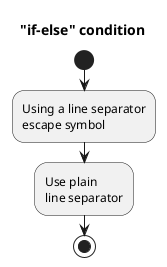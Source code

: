 @startuml
'https://plantuml.com/activity-diagram-beta

title "if-else" condition
start
:Using a line separator\nescape symbol;
:Use plain
line separator;
stop

@enduml
